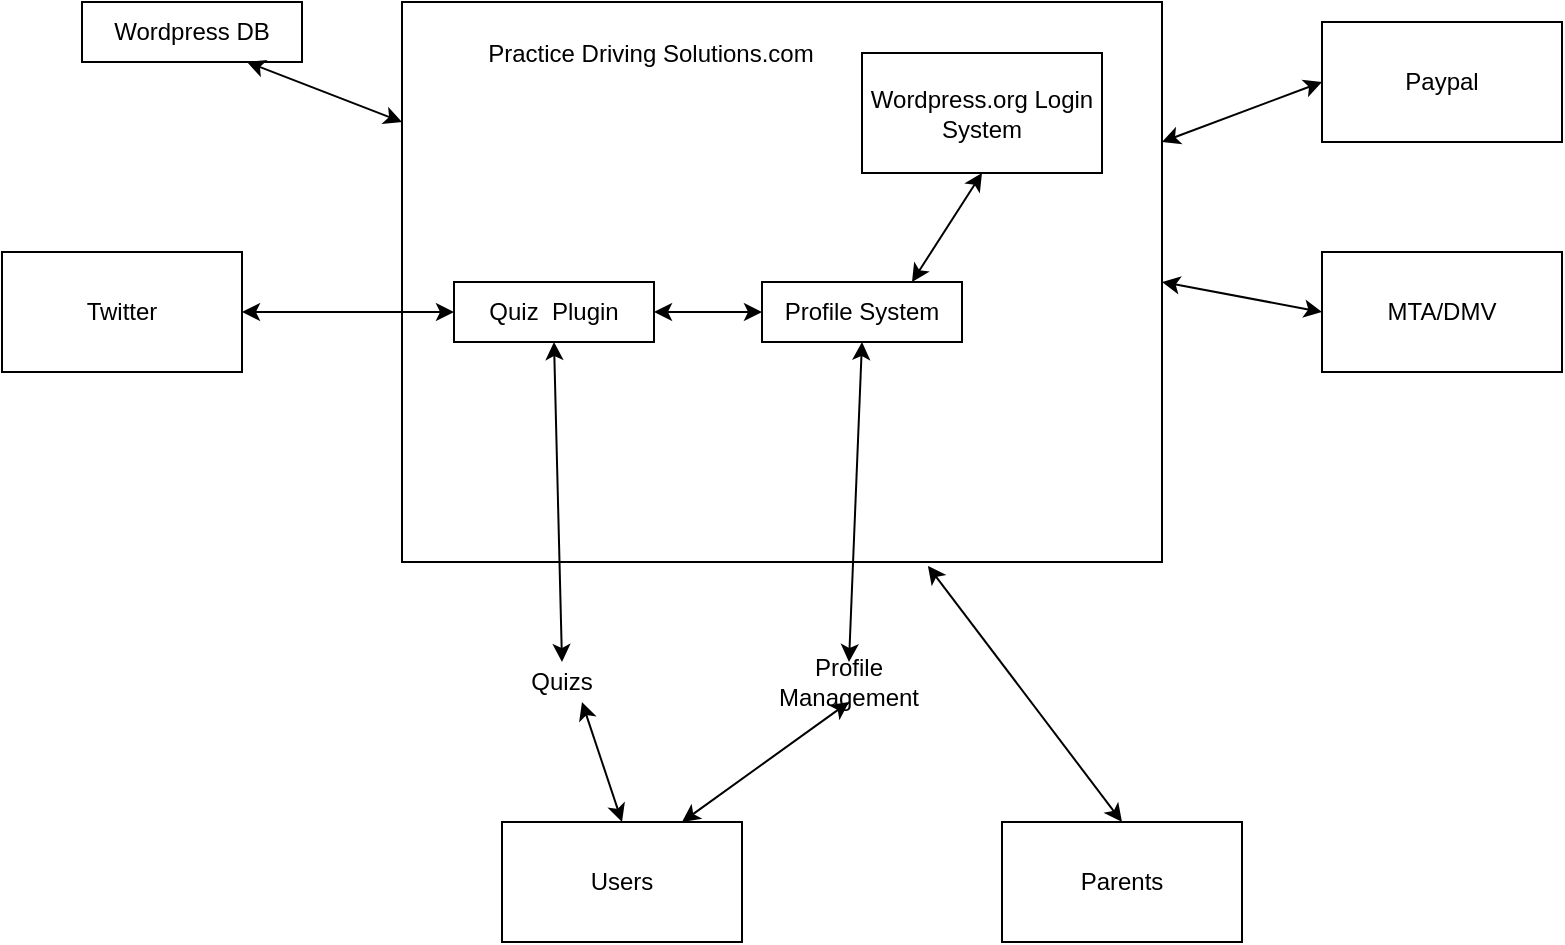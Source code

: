 <mxfile version="12.2.4" type="device" pages="1"><diagram id="YhmKF0I2kHTo_Qktv9gK" name="Page-1"><mxGraphModel dx="1102" dy="601" grid="1" gridSize="10" guides="1" tooltips="1" connect="1" arrows="1" fold="1" page="1" pageScale="1" pageWidth="850" pageHeight="1100" math="0" shadow="0"><root><mxCell id="0"/><mxCell id="1" parent="0"/><mxCell id="VwQB285NmW2SmXVFmfXD-10" value="Paypal" style="rounded=0;whiteSpace=wrap;html=1;fillColor=none;" parent="1" vertex="1"><mxGeometry x="670" y="50" width="120" height="60" as="geometry"/></mxCell><mxCell id="VwQB285NmW2SmXVFmfXD-11" value="" style="endArrow=classic;startArrow=classic;html=1;exitX=1;exitY=0.25;exitDx=0;exitDy=0;entryX=0;entryY=0.5;entryDx=0;entryDy=0;" parent="1" source="VwQB285NmW2SmXVFmfXD-1" target="VwQB285NmW2SmXVFmfXD-10" edge="1"><mxGeometry width="50" height="50" relative="1" as="geometry"><mxPoint x="690" y="390" as="sourcePoint"/><mxPoint x="740" y="340" as="targetPoint"/></mxGeometry></mxCell><mxCell id="VwQB285NmW2SmXVFmfXD-12" value="MTA/DMV" style="rounded=0;whiteSpace=wrap;html=1;fillColor=none;" parent="1" vertex="1"><mxGeometry x="670" y="165" width="120" height="60" as="geometry"/></mxCell><mxCell id="VwQB285NmW2SmXVFmfXD-13" value="" style="endArrow=classic;startArrow=classic;html=1;entryX=0;entryY=0.5;entryDx=0;entryDy=0;" parent="1" target="VwQB285NmW2SmXVFmfXD-12" edge="1"><mxGeometry width="50" height="50" relative="1" as="geometry"><mxPoint x="590" y="180" as="sourcePoint"/><mxPoint x="220" y="350" as="targetPoint"/></mxGeometry></mxCell><mxCell id="VwQB285NmW2SmXVFmfXD-15" value="Twitter" style="rounded=0;whiteSpace=wrap;html=1;fillColor=none;" parent="1" vertex="1"><mxGeometry x="10" y="165" width="120" height="60" as="geometry"/></mxCell><mxCell id="VwQB285NmW2SmXVFmfXD-16" value="" style="endArrow=classic;startArrow=classic;html=1;entryX=0;entryY=0.5;entryDx=0;entryDy=0;exitX=1;exitY=0.5;exitDx=0;exitDy=0;" parent="1" source="VwQB285NmW2SmXVFmfXD-15" target="VwQB285NmW2SmXVFmfXD-8" edge="1"><mxGeometry width="50" height="50" relative="1" as="geometry"><mxPoint x="80" y="380" as="sourcePoint"/><mxPoint x="130" y="330" as="targetPoint"/></mxGeometry></mxCell><mxCell id="VwQB285NmW2SmXVFmfXD-21" value="Users" style="rounded=0;whiteSpace=wrap;html=1;fillColor=none;" parent="1" vertex="1"><mxGeometry x="260" y="450" width="120" height="60" as="geometry"/></mxCell><mxCell id="VwQB285NmW2SmXVFmfXD-22" value="Parents" style="rounded=0;whiteSpace=wrap;html=1;fillColor=none;" parent="1" vertex="1"><mxGeometry x="510" y="450" width="120" height="60" as="geometry"/></mxCell><mxCell id="VwQB285NmW2SmXVFmfXD-23" value="Quizs" style="text;html=1;strokeColor=none;fillColor=none;align=center;verticalAlign=middle;whiteSpace=wrap;rounded=0;" parent="1" vertex="1"><mxGeometry x="270" y="370" width="40" height="20" as="geometry"/></mxCell><mxCell id="VwQB285NmW2SmXVFmfXD-24" value="Profile Management" style="text;html=1;strokeColor=none;fillColor=none;align=center;verticalAlign=middle;whiteSpace=wrap;rounded=0;" parent="1" vertex="1"><mxGeometry x="390" y="370" width="87" height="20" as="geometry"/></mxCell><mxCell id="VwQB285NmW2SmXVFmfXD-26" value="" style="endArrow=classic;startArrow=classic;html=1;exitX=0.5;exitY=1;exitDx=0;exitDy=0;entryX=0.5;entryY=0;entryDx=0;entryDy=0;" parent="1" source="VwQB285NmW2SmXVFmfXD-8" target="VwQB285NmW2SmXVFmfXD-23" edge="1"><mxGeometry width="50" height="50" relative="1" as="geometry"><mxPoint x="286" y="260" as="sourcePoint"/><mxPoint x="316" y="370" as="targetPoint"/></mxGeometry></mxCell><mxCell id="VwQB285NmW2SmXVFmfXD-27" value="" style="endArrow=classic;startArrow=classic;html=1;entryX=0.75;entryY=1;entryDx=0;entryDy=0;exitX=0.5;exitY=0;exitDx=0;exitDy=0;" parent="1" source="VwQB285NmW2SmXVFmfXD-21" target="VwQB285NmW2SmXVFmfXD-23" edge="1"><mxGeometry width="50" height="50" relative="1" as="geometry"><mxPoint x="30" y="410" as="sourcePoint"/><mxPoint x="80" y="360" as="targetPoint"/></mxGeometry></mxCell><mxCell id="VwQB285NmW2SmXVFmfXD-29" value="" style="endArrow=classic;startArrow=classic;html=1;entryX=0.5;entryY=1;entryDx=0;entryDy=0;exitX=0.5;exitY=0;exitDx=0;exitDy=0;" parent="1" source="VwQB285NmW2SmXVFmfXD-24" target="VwQB285NmW2SmXVFmfXD-9" edge="1"><mxGeometry width="50" height="50" relative="1" as="geometry"><mxPoint x="430" y="280" as="sourcePoint"/><mxPoint x="480" y="230" as="targetPoint"/></mxGeometry></mxCell><mxCell id="VwQB285NmW2SmXVFmfXD-30" value="" style="endArrow=classic;startArrow=classic;html=1;entryX=0.5;entryY=1;entryDx=0;entryDy=0;exitX=0.75;exitY=0;exitDx=0;exitDy=0;" parent="1" source="VwQB285NmW2SmXVFmfXD-21" target="VwQB285NmW2SmXVFmfXD-24" edge="1"><mxGeometry width="50" height="50" relative="1" as="geometry"><mxPoint x="420" y="490" as="sourcePoint"/><mxPoint x="470" y="440" as="targetPoint"/></mxGeometry></mxCell><mxCell id="VwQB285NmW2SmXVFmfXD-33" value="" style="endArrow=classic;startArrow=classic;html=1;entryX=0.692;entryY=1.007;entryDx=0;entryDy=0;entryPerimeter=0;exitX=0.5;exitY=0;exitDx=0;exitDy=0;" parent="1" source="VwQB285NmW2SmXVFmfXD-22" target="VwQB285NmW2SmXVFmfXD-1" edge="1"><mxGeometry width="50" height="50" relative="1" as="geometry"><mxPoint x="500" y="390" as="sourcePoint"/><mxPoint x="550" y="340" as="targetPoint"/></mxGeometry></mxCell><mxCell id="VwQB285NmW2SmXVFmfXD-1" value="" style="rounded=0;whiteSpace=wrap;html=1;labelPosition=center;verticalLabelPosition=middle;align=center;verticalAlign=middle;horizontal=1;fillColor=none;" parent="1" vertex="1"><mxGeometry x="210" y="40" width="380" height="280" as="geometry"/></mxCell><mxCell id="VwQB285NmW2SmXVFmfXD-5" value="&lt;div&gt;Practice Driving Solutions.com&lt;/div&gt;" style="text;html=1;strokeColor=none;fillColor=none;align=center;verticalAlign=middle;whiteSpace=wrap;rounded=0;" parent="1" vertex="1"><mxGeometry x="236.207" y="65.455" width="196.552" as="geometry"/></mxCell><mxCell id="VwQB285NmW2SmXVFmfXD-7" value="Wordpress DB" style="rounded=0;whiteSpace=wrap;html=1;fillColor=none;" parent="1" vertex="1"><mxGeometry x="50" y="40" width="110" height="30" as="geometry"/></mxCell><mxCell id="VwQB285NmW2SmXVFmfXD-8" value="Quiz&amp;nbsp; Plugin" style="rounded=0;whiteSpace=wrap;html=1;fillColor=none;" parent="1" vertex="1"><mxGeometry x="236" y="180" width="100" height="30" as="geometry"/></mxCell><mxCell id="VwQB285NmW2SmXVFmfXD-9" value="Profile System" style="rounded=0;whiteSpace=wrap;html=1;fillColor=none;" parent="1" vertex="1"><mxGeometry x="390" y="180" width="100" height="30" as="geometry"/></mxCell><mxCell id="VwQB285NmW2SmXVFmfXD-19" value="" style="endArrow=classic;startArrow=classic;html=1;entryX=0.75;entryY=1;entryDx=0;entryDy=0;" parent="1" target="VwQB285NmW2SmXVFmfXD-7" edge="1"><mxGeometry width="50" height="50" relative="1" as="geometry"><mxPoint x="210" y="100" as="sourcePoint"/><mxPoint x="60" y="340" as="targetPoint"/></mxGeometry></mxCell><mxCell id="VwQB285NmW2SmXVFmfXD-20" value="" style="endArrow=classic;startArrow=classic;html=1;exitX=1;exitY=0.5;exitDx=0;exitDy=0;" parent="1" source="VwQB285NmW2SmXVFmfXD-8" edge="1"><mxGeometry width="50" height="50" relative="1" as="geometry"><mxPoint x="220" y="450" as="sourcePoint"/><mxPoint x="390" y="195" as="targetPoint"/></mxGeometry></mxCell><mxCell id="VwQB285NmW2SmXVFmfXD-25" value="Wordpress.org Login System" style="rounded=0;whiteSpace=wrap;html=1;fillColor=none;" parent="1" vertex="1"><mxGeometry x="440" y="65.5" width="120" height="60" as="geometry"/></mxCell><mxCell id="VwQB285NmW2SmXVFmfXD-28" value="" style="endArrow=classic;startArrow=classic;html=1;entryX=0.5;entryY=1;entryDx=0;entryDy=0;exitX=0.75;exitY=0;exitDx=0;exitDy=0;" parent="1" source="VwQB285NmW2SmXVFmfXD-9" target="VwQB285NmW2SmXVFmfXD-25" edge="1"><mxGeometry width="50" height="50" relative="1" as="geometry"><mxPoint x="490" y="300" as="sourcePoint"/><mxPoint x="540" y="250" as="targetPoint"/></mxGeometry></mxCell></root></mxGraphModel></diagram></mxfile>